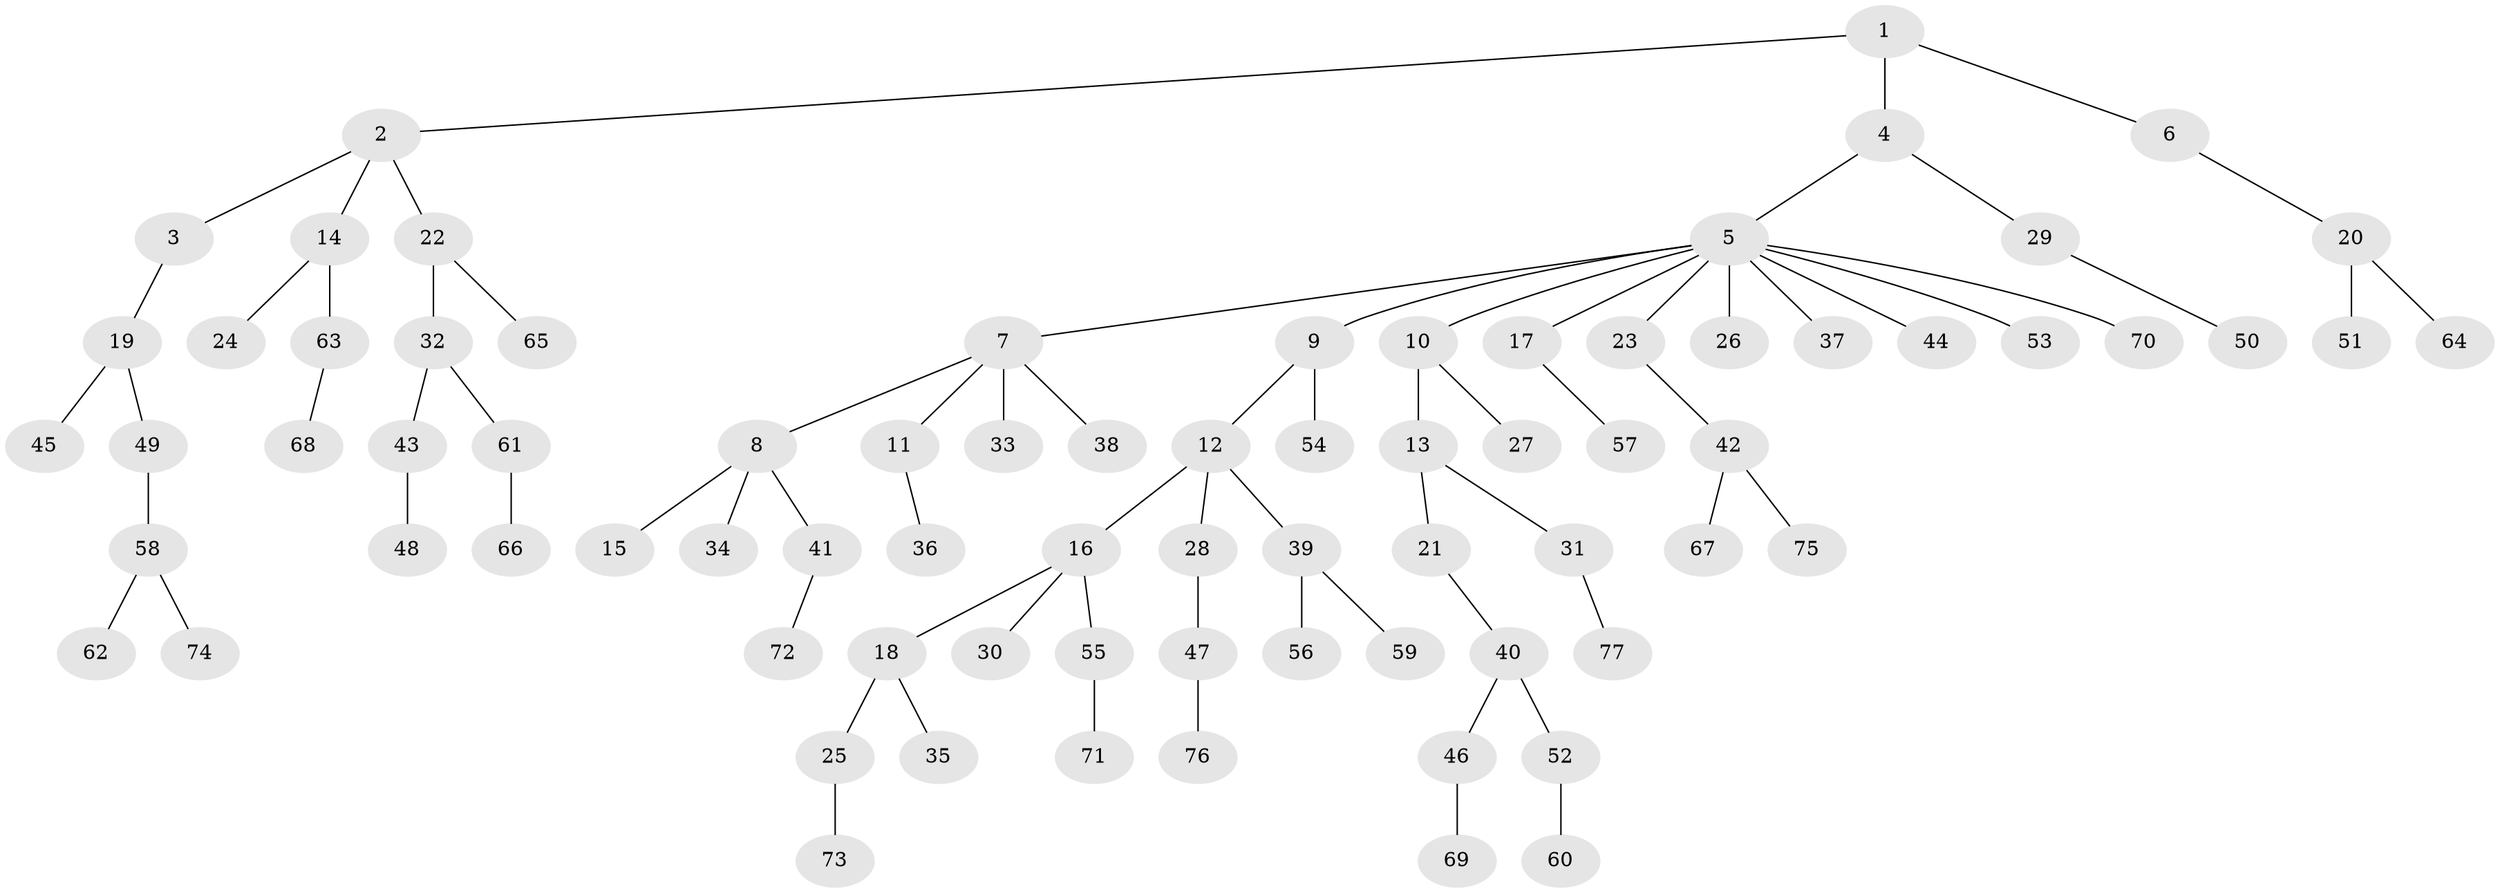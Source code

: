 // Generated by graph-tools (version 1.1) at 2025/52/03/09/25 04:52:50]
// undirected, 77 vertices, 76 edges
graph export_dot {
graph [start="1"]
  node [color=gray90,style=filled];
  1;
  2;
  3;
  4;
  5;
  6;
  7;
  8;
  9;
  10;
  11;
  12;
  13;
  14;
  15;
  16;
  17;
  18;
  19;
  20;
  21;
  22;
  23;
  24;
  25;
  26;
  27;
  28;
  29;
  30;
  31;
  32;
  33;
  34;
  35;
  36;
  37;
  38;
  39;
  40;
  41;
  42;
  43;
  44;
  45;
  46;
  47;
  48;
  49;
  50;
  51;
  52;
  53;
  54;
  55;
  56;
  57;
  58;
  59;
  60;
  61;
  62;
  63;
  64;
  65;
  66;
  67;
  68;
  69;
  70;
  71;
  72;
  73;
  74;
  75;
  76;
  77;
  1 -- 2;
  1 -- 4;
  1 -- 6;
  2 -- 3;
  2 -- 14;
  2 -- 22;
  3 -- 19;
  4 -- 5;
  4 -- 29;
  5 -- 7;
  5 -- 9;
  5 -- 10;
  5 -- 17;
  5 -- 23;
  5 -- 26;
  5 -- 37;
  5 -- 44;
  5 -- 53;
  5 -- 70;
  6 -- 20;
  7 -- 8;
  7 -- 11;
  7 -- 33;
  7 -- 38;
  8 -- 15;
  8 -- 34;
  8 -- 41;
  9 -- 12;
  9 -- 54;
  10 -- 13;
  10 -- 27;
  11 -- 36;
  12 -- 16;
  12 -- 28;
  12 -- 39;
  13 -- 21;
  13 -- 31;
  14 -- 24;
  14 -- 63;
  16 -- 18;
  16 -- 30;
  16 -- 55;
  17 -- 57;
  18 -- 25;
  18 -- 35;
  19 -- 45;
  19 -- 49;
  20 -- 51;
  20 -- 64;
  21 -- 40;
  22 -- 32;
  22 -- 65;
  23 -- 42;
  25 -- 73;
  28 -- 47;
  29 -- 50;
  31 -- 77;
  32 -- 43;
  32 -- 61;
  39 -- 56;
  39 -- 59;
  40 -- 46;
  40 -- 52;
  41 -- 72;
  42 -- 67;
  42 -- 75;
  43 -- 48;
  46 -- 69;
  47 -- 76;
  49 -- 58;
  52 -- 60;
  55 -- 71;
  58 -- 62;
  58 -- 74;
  61 -- 66;
  63 -- 68;
}
